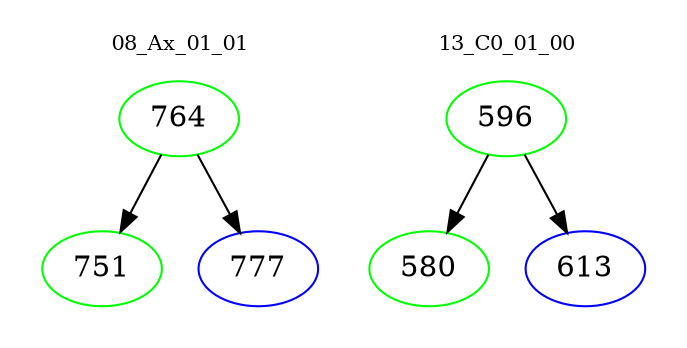 digraph{
subgraph cluster_0 {
color = white
label = "08_Ax_01_01";
fontsize=10;
T0_764 [label="764", color="green"]
T0_764 -> T0_751 [color="black"]
T0_751 [label="751", color="green"]
T0_764 -> T0_777 [color="black"]
T0_777 [label="777", color="blue"]
}
subgraph cluster_1 {
color = white
label = "13_C0_01_00";
fontsize=10;
T1_596 [label="596", color="green"]
T1_596 -> T1_580 [color="black"]
T1_580 [label="580", color="green"]
T1_596 -> T1_613 [color="black"]
T1_613 [label="613", color="blue"]
}
}
